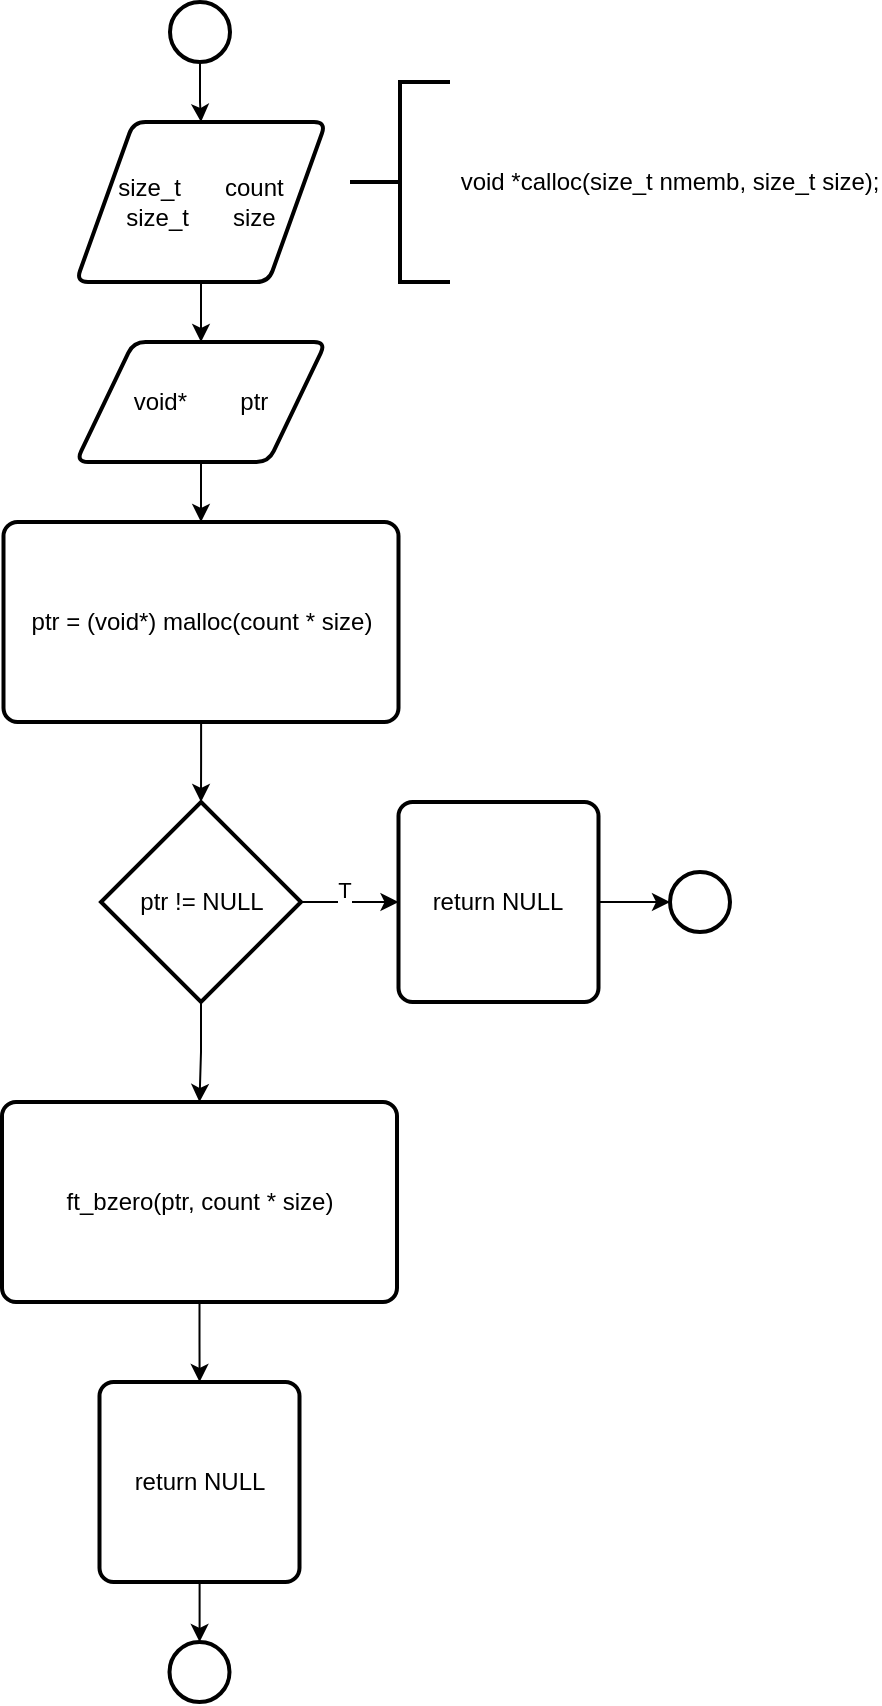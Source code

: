 <mxfile version="24.7.7">
  <diagram name="Page-1" id="_keuwPuYUS_h97MCptYj">
    <mxGraphModel dx="767" dy="794" grid="1" gridSize="10" guides="1" tooltips="1" connect="1" arrows="1" fold="1" page="1" pageScale="1" pageWidth="850" pageHeight="1100" math="0" shadow="0">
      <root>
        <mxCell id="0" />
        <mxCell id="1" parent="0" />
        <mxCell id="EZaISK_Nlon8-PHu1Aqm-3" value="" style="edgeStyle=orthogonalEdgeStyle;rounded=0;orthogonalLoop=1;jettySize=auto;html=1;" edge="1" parent="1" source="EZaISK_Nlon8-PHu1Aqm-1" target="EZaISK_Nlon8-PHu1Aqm-2">
          <mxGeometry relative="1" as="geometry" />
        </mxCell>
        <mxCell id="EZaISK_Nlon8-PHu1Aqm-1" value="" style="strokeWidth=2;html=1;shape=mxgraph.flowchart.start_2;whiteSpace=wrap;" vertex="1" parent="1">
          <mxGeometry x="410" y="30" width="30" height="30" as="geometry" />
        </mxCell>
        <mxCell id="EZaISK_Nlon8-PHu1Aqm-13" value="" style="edgeStyle=orthogonalEdgeStyle;rounded=0;orthogonalLoop=1;jettySize=auto;html=1;" edge="1" parent="1" source="EZaISK_Nlon8-PHu1Aqm-2" target="EZaISK_Nlon8-PHu1Aqm-7">
          <mxGeometry relative="1" as="geometry" />
        </mxCell>
        <mxCell id="EZaISK_Nlon8-PHu1Aqm-2" value="size_t&lt;span style=&quot;white-space: pre;&quot;&gt;&#x9;&lt;/span&gt;count&lt;div&gt;size_t&lt;span style=&quot;white-space: pre;&quot;&gt;&#x9;&lt;/span&gt;size&lt;/div&gt;" style="shape=parallelogram;html=1;strokeWidth=2;perimeter=parallelogramPerimeter;whiteSpace=wrap;rounded=1;arcSize=12;size=0.23;" vertex="1" parent="1">
          <mxGeometry x="363" y="90" width="125" height="80" as="geometry" />
        </mxCell>
        <mxCell id="EZaISK_Nlon8-PHu1Aqm-6" value="&amp;nbsp;void *calloc(size_t nmemb, size_t size);" style="strokeWidth=2;html=1;shape=mxgraph.flowchart.annotation_2;align=left;labelPosition=right;pointerEvents=1;" vertex="1" parent="1">
          <mxGeometry x="500" y="70" width="50" height="100" as="geometry" />
        </mxCell>
        <mxCell id="EZaISK_Nlon8-PHu1Aqm-12" style="edgeStyle=orthogonalEdgeStyle;rounded=0;orthogonalLoop=1;jettySize=auto;html=1;entryX=0.5;entryY=0;entryDx=0;entryDy=0;" edge="1" parent="1" source="EZaISK_Nlon8-PHu1Aqm-7" target="EZaISK_Nlon8-PHu1Aqm-8">
          <mxGeometry relative="1" as="geometry" />
        </mxCell>
        <mxCell id="EZaISK_Nlon8-PHu1Aqm-7" value="void*&lt;span style=&quot;white-space: pre;&quot;&gt;&#x9;&lt;/span&gt;ptr" style="shape=parallelogram;html=1;strokeWidth=2;perimeter=parallelogramPerimeter;whiteSpace=wrap;rounded=1;arcSize=12;size=0.23;" vertex="1" parent="1">
          <mxGeometry x="363" y="200" width="125" height="60" as="geometry" />
        </mxCell>
        <mxCell id="EZaISK_Nlon8-PHu1Aqm-14" value="" style="edgeStyle=orthogonalEdgeStyle;rounded=0;orthogonalLoop=1;jettySize=auto;html=1;" edge="1" parent="1" source="EZaISK_Nlon8-PHu1Aqm-8" target="EZaISK_Nlon8-PHu1Aqm-9">
          <mxGeometry relative="1" as="geometry" />
        </mxCell>
        <mxCell id="EZaISK_Nlon8-PHu1Aqm-8" value="ptr = (void*) malloc(count * size)" style="rounded=1;whiteSpace=wrap;html=1;absoluteArcSize=1;arcSize=14;strokeWidth=2;" vertex="1" parent="1">
          <mxGeometry x="326.75" y="290" width="197.5" height="100" as="geometry" />
        </mxCell>
        <mxCell id="EZaISK_Nlon8-PHu1Aqm-17" value="" style="edgeStyle=orthogonalEdgeStyle;rounded=0;orthogonalLoop=1;jettySize=auto;html=1;" edge="1" parent="1" source="EZaISK_Nlon8-PHu1Aqm-9" target="EZaISK_Nlon8-PHu1Aqm-16">
          <mxGeometry relative="1" as="geometry" />
        </mxCell>
        <mxCell id="EZaISK_Nlon8-PHu1Aqm-19" value="T" style="edgeLabel;html=1;align=center;verticalAlign=middle;resizable=0;points=[];" vertex="1" connectable="0" parent="EZaISK_Nlon8-PHu1Aqm-17">
          <mxGeometry x="-0.159" y="6" relative="1" as="geometry">
            <mxPoint x="1" as="offset" />
          </mxGeometry>
        </mxCell>
        <mxCell id="EZaISK_Nlon8-PHu1Aqm-23" value="" style="edgeStyle=orthogonalEdgeStyle;rounded=0;orthogonalLoop=1;jettySize=auto;html=1;" edge="1" parent="1" source="EZaISK_Nlon8-PHu1Aqm-9" target="EZaISK_Nlon8-PHu1Aqm-20">
          <mxGeometry relative="1" as="geometry" />
        </mxCell>
        <mxCell id="EZaISK_Nlon8-PHu1Aqm-9" value="ptr != NULL" style="strokeWidth=2;html=1;shape=mxgraph.flowchart.decision;whiteSpace=wrap;" vertex="1" parent="1">
          <mxGeometry x="375.5" y="430" width="100" height="100" as="geometry" />
        </mxCell>
        <mxCell id="EZaISK_Nlon8-PHu1Aqm-10" value="" style="strokeWidth=2;html=1;shape=mxgraph.flowchart.start_2;whiteSpace=wrap;" vertex="1" parent="1">
          <mxGeometry x="660" y="465" width="30" height="30" as="geometry" />
        </mxCell>
        <mxCell id="EZaISK_Nlon8-PHu1Aqm-18" value="" style="edgeStyle=orthogonalEdgeStyle;rounded=0;orthogonalLoop=1;jettySize=auto;html=1;" edge="1" parent="1" source="EZaISK_Nlon8-PHu1Aqm-16" target="EZaISK_Nlon8-PHu1Aqm-10">
          <mxGeometry relative="1" as="geometry" />
        </mxCell>
        <mxCell id="EZaISK_Nlon8-PHu1Aqm-16" value="return NULL" style="rounded=1;whiteSpace=wrap;html=1;absoluteArcSize=1;arcSize=14;strokeWidth=2;" vertex="1" parent="1">
          <mxGeometry x="524.25" y="430" width="100" height="100" as="geometry" />
        </mxCell>
        <mxCell id="EZaISK_Nlon8-PHu1Aqm-24" value="" style="edgeStyle=orthogonalEdgeStyle;rounded=0;orthogonalLoop=1;jettySize=auto;html=1;" edge="1" parent="1" source="EZaISK_Nlon8-PHu1Aqm-20" target="EZaISK_Nlon8-PHu1Aqm-21">
          <mxGeometry relative="1" as="geometry" />
        </mxCell>
        <mxCell id="EZaISK_Nlon8-PHu1Aqm-20" value="ft_bzero(ptr, count * size)" style="rounded=1;whiteSpace=wrap;html=1;absoluteArcSize=1;arcSize=14;strokeWidth=2;" vertex="1" parent="1">
          <mxGeometry x="326" y="580" width="197.5" height="100" as="geometry" />
        </mxCell>
        <mxCell id="EZaISK_Nlon8-PHu1Aqm-25" value="" style="edgeStyle=orthogonalEdgeStyle;rounded=0;orthogonalLoop=1;jettySize=auto;html=1;" edge="1" parent="1" source="EZaISK_Nlon8-PHu1Aqm-21" target="EZaISK_Nlon8-PHu1Aqm-22">
          <mxGeometry relative="1" as="geometry" />
        </mxCell>
        <mxCell id="EZaISK_Nlon8-PHu1Aqm-21" value="return NULL" style="rounded=1;whiteSpace=wrap;html=1;absoluteArcSize=1;arcSize=14;strokeWidth=2;" vertex="1" parent="1">
          <mxGeometry x="374.75" y="720" width="100" height="100" as="geometry" />
        </mxCell>
        <mxCell id="EZaISK_Nlon8-PHu1Aqm-22" value="" style="strokeWidth=2;html=1;shape=mxgraph.flowchart.start_2;whiteSpace=wrap;" vertex="1" parent="1">
          <mxGeometry x="409.75" y="850" width="30" height="30" as="geometry" />
        </mxCell>
      </root>
    </mxGraphModel>
  </diagram>
</mxfile>
